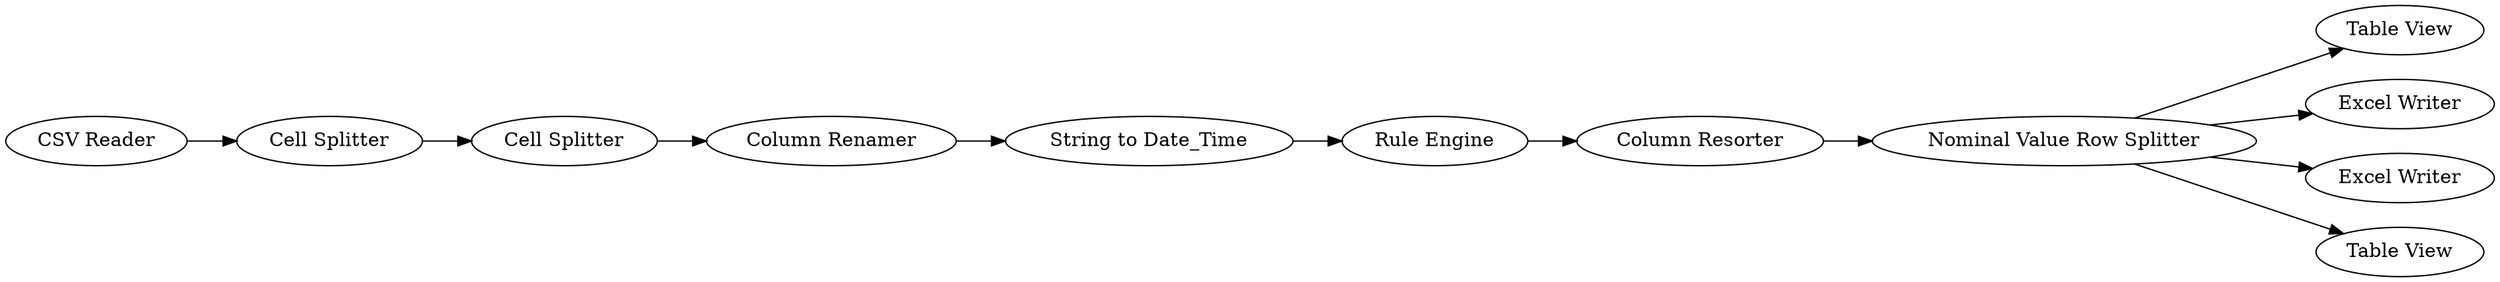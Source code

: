 digraph {
	"-1776454272171514542_1" [label="CSV Reader"]
	"-1776454272171514542_12" [label="Table View"]
	"-1776454272171514542_9" [label="Excel Writer"]
	"-1776454272171514542_6" [label="Column Resorter"]
	"-1776454272171514542_10" [label="Excel Writer"]
	"-1776454272171514542_11" [label="Table View"]
	"-1776454272171514542_7" [label="Rule Engine"]
	"-1776454272171514542_8" [label="Nominal Value Row Splitter"]
	"-1776454272171514542_5" [label="String to Date_Time"]
	"-1776454272171514542_2" [label="Cell Splitter"]
	"-1776454272171514542_3" [label="Column Renamer"]
	"-1776454272171514542_4" [label="Cell Splitter"]
	"-1776454272171514542_8" -> "-1776454272171514542_11"
	"-1776454272171514542_8" -> "-1776454272171514542_9"
	"-1776454272171514542_3" -> "-1776454272171514542_5"
	"-1776454272171514542_7" -> "-1776454272171514542_6"
	"-1776454272171514542_6" -> "-1776454272171514542_8"
	"-1776454272171514542_8" -> "-1776454272171514542_12"
	"-1776454272171514542_1" -> "-1776454272171514542_2"
	"-1776454272171514542_4" -> "-1776454272171514542_3"
	"-1776454272171514542_8" -> "-1776454272171514542_10"
	"-1776454272171514542_5" -> "-1776454272171514542_7"
	"-1776454272171514542_2" -> "-1776454272171514542_4"
	rankdir=LR
}
